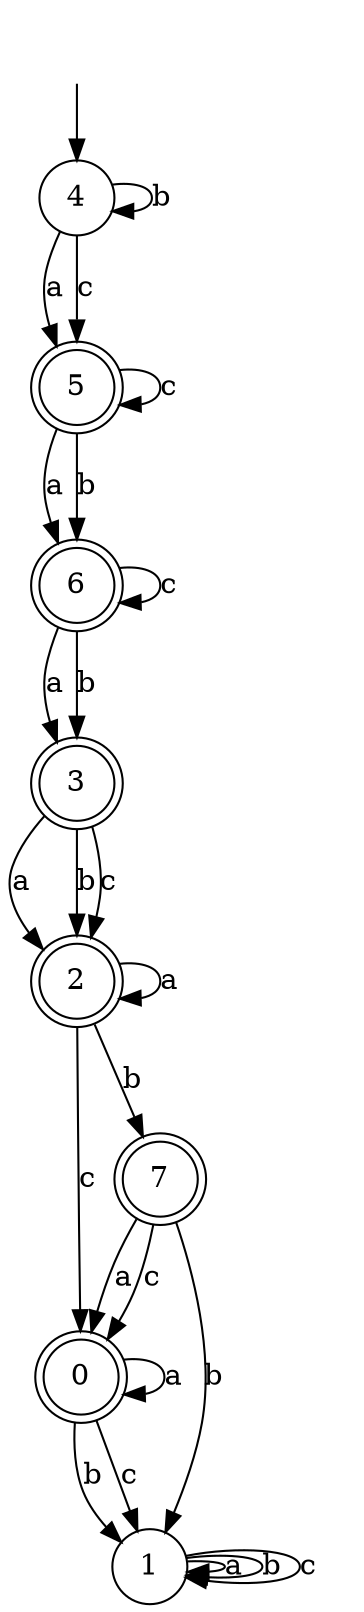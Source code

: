 digraph g {
__start [label=""shape=none]
	4[shape="circle" label="4"]
	0[shape="doublecircle" label="0"]
	1[shape="circle" label="1"]
	2[shape="doublecircle" label="2"]
	3[shape="doublecircle" label="3"]
	5[shape="doublecircle" label="5"]
	6[shape="doublecircle" label="6"]
	7[shape="doublecircle" label="7"]

__start -> 4
	0 -> 0 [label="a"]
	0 -> 1 [label="b"]
	0 -> 1 [label="c"]
	1 -> 1 [label="a"]
	1 -> 1 [label="b"]
	1 -> 1 [label="c"]
	2 -> 2 [label="a"]
	2 -> 7 [label="b"]
	2 -> 0 [label="c"]
	3 -> 2 [label="a"]
	3 -> 2 [label="b"]
	3 -> 2 [label="c"]
	4 -> 5 [label="a"]
	4 -> 4 [label="b"]
	4 -> 5 [label="c"]
	5 -> 6 [label="a"]
	5 -> 6 [label="b"]
	5 -> 5 [label="c"]
	6 -> 3 [label="a"]
	6 -> 3 [label="b"]
	6 -> 6 [label="c"]
	7 -> 0 [label="a"]
	7 -> 1 [label="b"]
	7 -> 0 [label="c"]
}

